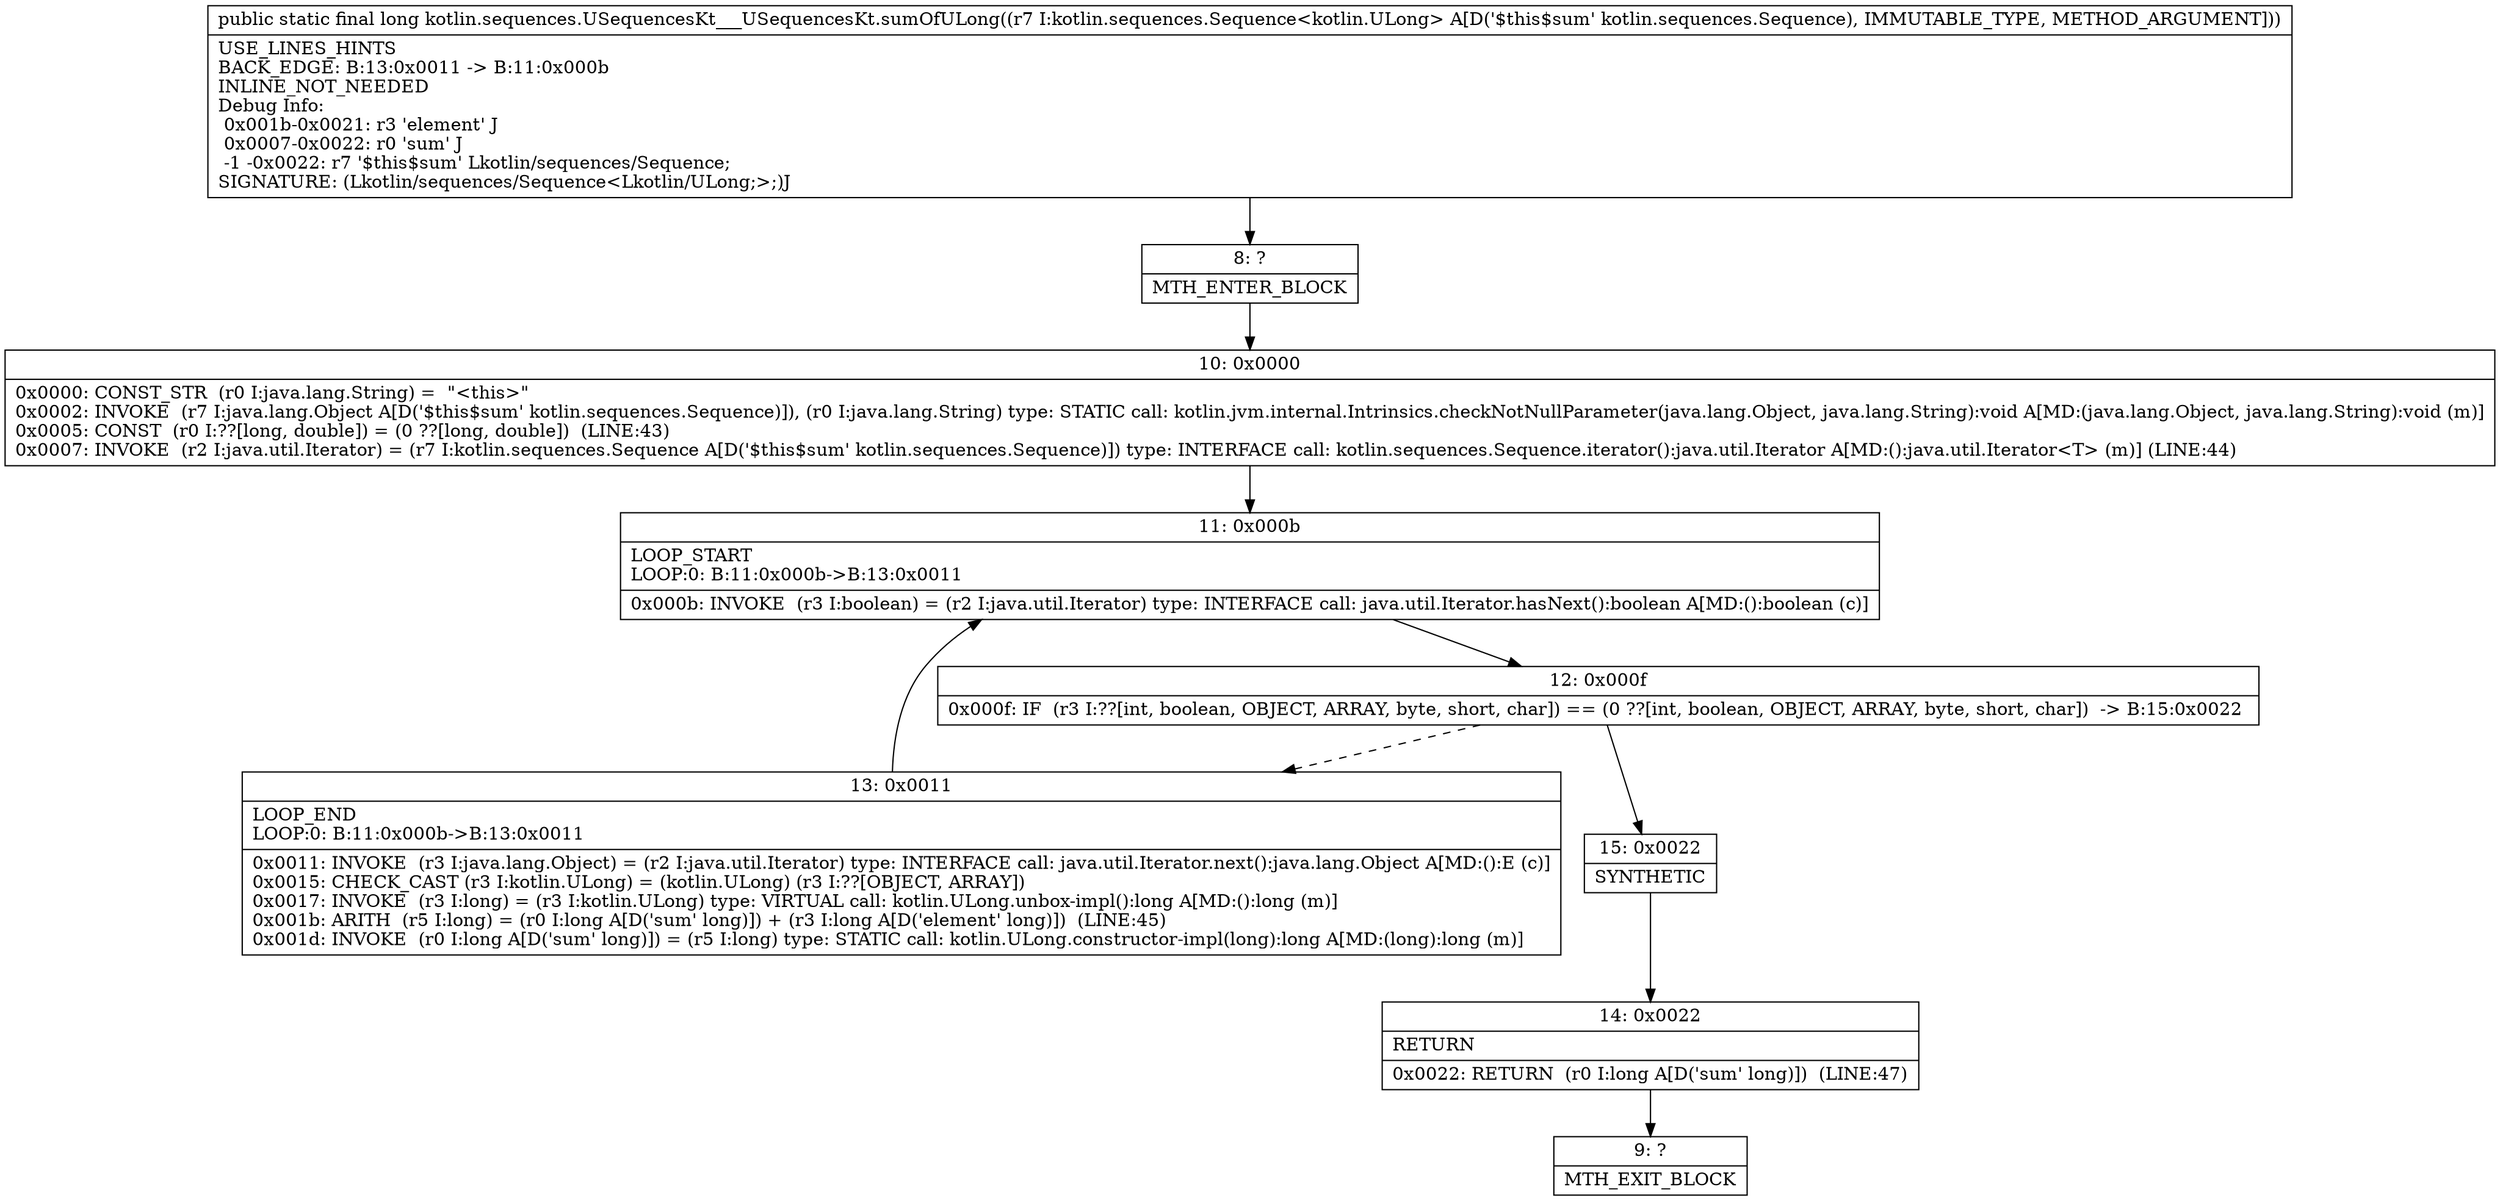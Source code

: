 digraph "CFG forkotlin.sequences.USequencesKt___USequencesKt.sumOfULong(Lkotlin\/sequences\/Sequence;)J" {
Node_8 [shape=record,label="{8\:\ ?|MTH_ENTER_BLOCK\l}"];
Node_10 [shape=record,label="{10\:\ 0x0000|0x0000: CONST_STR  (r0 I:java.lang.String) =  \"\<this\>\" \l0x0002: INVOKE  (r7 I:java.lang.Object A[D('$this$sum' kotlin.sequences.Sequence)]), (r0 I:java.lang.String) type: STATIC call: kotlin.jvm.internal.Intrinsics.checkNotNullParameter(java.lang.Object, java.lang.String):void A[MD:(java.lang.Object, java.lang.String):void (m)]\l0x0005: CONST  (r0 I:??[long, double]) = (0 ??[long, double])  (LINE:43)\l0x0007: INVOKE  (r2 I:java.util.Iterator) = (r7 I:kotlin.sequences.Sequence A[D('$this$sum' kotlin.sequences.Sequence)]) type: INTERFACE call: kotlin.sequences.Sequence.iterator():java.util.Iterator A[MD:():java.util.Iterator\<T\> (m)] (LINE:44)\l}"];
Node_11 [shape=record,label="{11\:\ 0x000b|LOOP_START\lLOOP:0: B:11:0x000b\-\>B:13:0x0011\l|0x000b: INVOKE  (r3 I:boolean) = (r2 I:java.util.Iterator) type: INTERFACE call: java.util.Iterator.hasNext():boolean A[MD:():boolean (c)]\l}"];
Node_12 [shape=record,label="{12\:\ 0x000f|0x000f: IF  (r3 I:??[int, boolean, OBJECT, ARRAY, byte, short, char]) == (0 ??[int, boolean, OBJECT, ARRAY, byte, short, char])  \-\> B:15:0x0022 \l}"];
Node_13 [shape=record,label="{13\:\ 0x0011|LOOP_END\lLOOP:0: B:11:0x000b\-\>B:13:0x0011\l|0x0011: INVOKE  (r3 I:java.lang.Object) = (r2 I:java.util.Iterator) type: INTERFACE call: java.util.Iterator.next():java.lang.Object A[MD:():E (c)]\l0x0015: CHECK_CAST (r3 I:kotlin.ULong) = (kotlin.ULong) (r3 I:??[OBJECT, ARRAY]) \l0x0017: INVOKE  (r3 I:long) = (r3 I:kotlin.ULong) type: VIRTUAL call: kotlin.ULong.unbox\-impl():long A[MD:():long (m)]\l0x001b: ARITH  (r5 I:long) = (r0 I:long A[D('sum' long)]) + (r3 I:long A[D('element' long)])  (LINE:45)\l0x001d: INVOKE  (r0 I:long A[D('sum' long)]) = (r5 I:long) type: STATIC call: kotlin.ULong.constructor\-impl(long):long A[MD:(long):long (m)]\l}"];
Node_15 [shape=record,label="{15\:\ 0x0022|SYNTHETIC\l}"];
Node_14 [shape=record,label="{14\:\ 0x0022|RETURN\l|0x0022: RETURN  (r0 I:long A[D('sum' long)])  (LINE:47)\l}"];
Node_9 [shape=record,label="{9\:\ ?|MTH_EXIT_BLOCK\l}"];
MethodNode[shape=record,label="{public static final long kotlin.sequences.USequencesKt___USequencesKt.sumOfULong((r7 I:kotlin.sequences.Sequence\<kotlin.ULong\> A[D('$this$sum' kotlin.sequences.Sequence), IMMUTABLE_TYPE, METHOD_ARGUMENT]))  | USE_LINES_HINTS\lBACK_EDGE: B:13:0x0011 \-\> B:11:0x000b\lINLINE_NOT_NEEDED\lDebug Info:\l  0x001b\-0x0021: r3 'element' J\l  0x0007\-0x0022: r0 'sum' J\l  \-1 \-0x0022: r7 '$this$sum' Lkotlin\/sequences\/Sequence;\lSIGNATURE: (Lkotlin\/sequences\/Sequence\<Lkotlin\/ULong;\>;)J\l}"];
MethodNode -> Node_8;Node_8 -> Node_10;
Node_10 -> Node_11;
Node_11 -> Node_12;
Node_12 -> Node_13[style=dashed];
Node_12 -> Node_15;
Node_13 -> Node_11;
Node_15 -> Node_14;
Node_14 -> Node_9;
}

